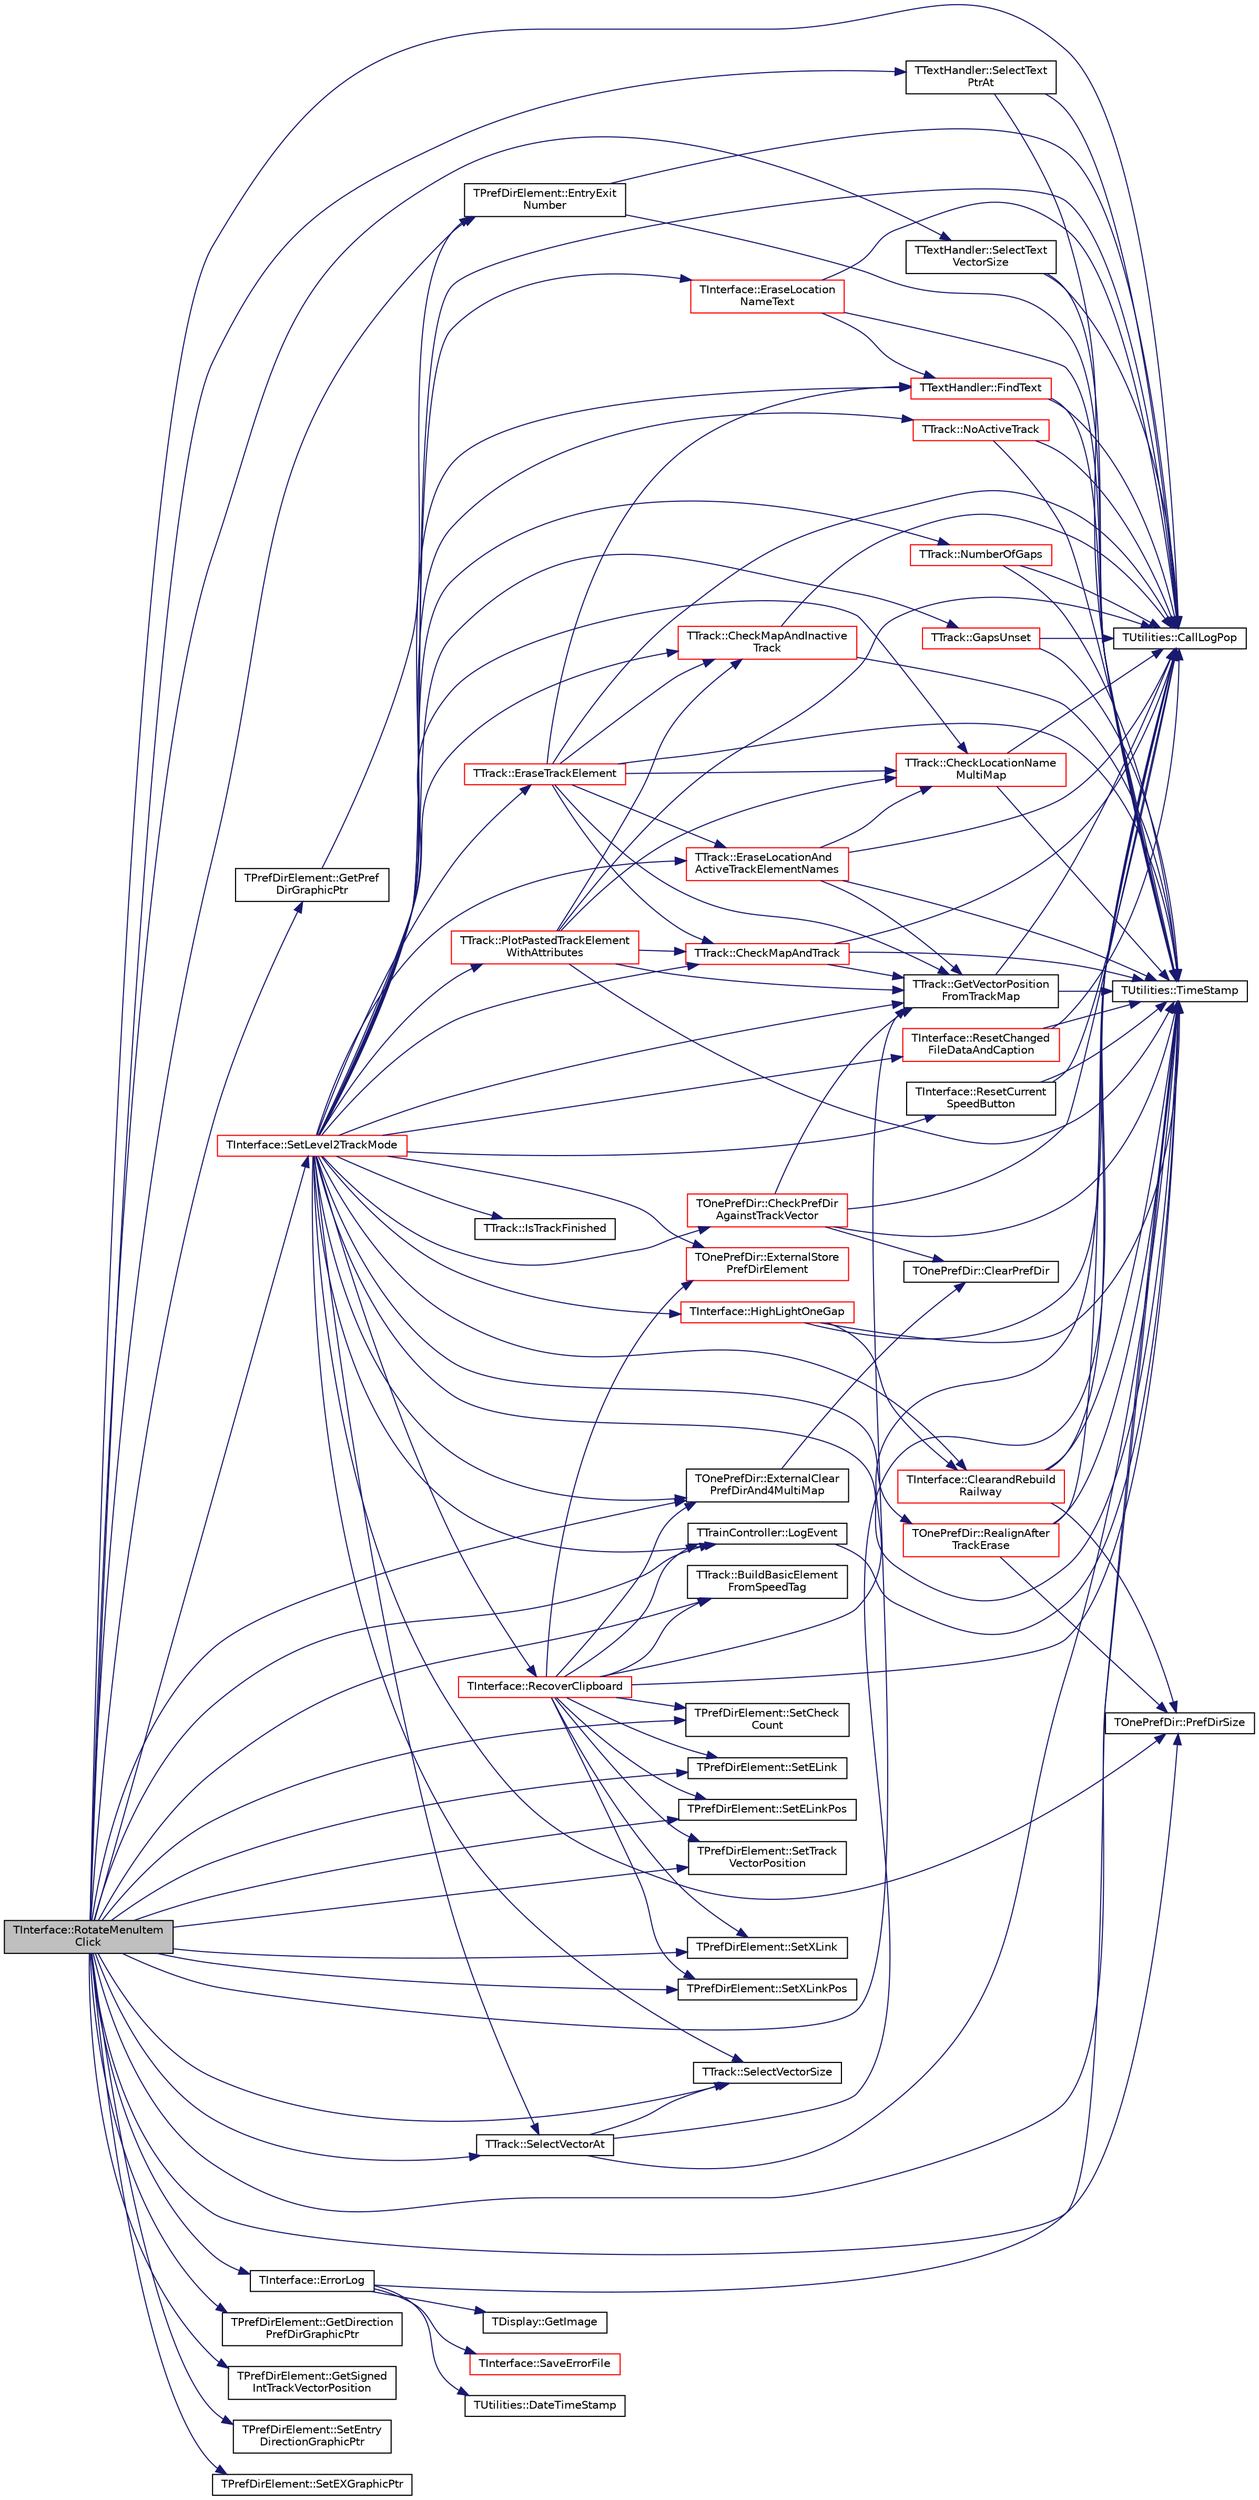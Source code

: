 digraph "TInterface::RotateMenuItemClick"
{
 // INTERACTIVE_SVG=YES
 // LATEX_PDF_SIZE
  edge [fontname="Helvetica",fontsize="10",labelfontname="Helvetica",labelfontsize="10"];
  node [fontname="Helvetica",fontsize="10",shape=record];
  rankdir="LR";
  Node1 [label="TInterface::RotateMenuItem\lClick",height=0.2,width=0.4,color="black", fillcolor="grey75", style="filled", fontcolor="black",tooltip=" "];
  Node1 -> Node2 [color="midnightblue",fontsize="10",style="solid",fontname="Helvetica"];
  Node2 [label="TTrack::BuildBasicElement\lFromSpeedTag",height=0.2,width=0.4,color="black", fillcolor="white", style="filled",URL="$class_t_track.html#af507e9106aa12a670d6b09bd575cbfc3",tooltip="Return a basic track element from the SpeedTag new at v2.2.0 - needed because Interface doesn't have ..."];
  Node1 -> Node3 [color="midnightblue",fontsize="10",style="solid",fontname="Helvetica"];
  Node3 [label="TUtilities::CallLogPop",height=0.2,width=0.4,color="black", fillcolor="white", style="filled",URL="$class_t_utilities.html#ae1eddca13cc3c492839e131f40ec21c0",tooltip="pops the last entry off the call stack, throws an error if called when empty"];
  Node1 -> Node4 [color="midnightblue",fontsize="10",style="solid",fontname="Helvetica"];
  Node4 [label="TPrefDirElement::EntryExit\lNumber",height=0.2,width=0.4,color="black", fillcolor="white", style="filled",URL="$class_t_pref_dir_element.html#ae8ee9f59578f80d23aebfdb9fff041d4",tooltip="determines and loads EXNumber (see above)"];
  Node4 -> Node3 [color="midnightblue",fontsize="10",style="solid",fontname="Helvetica"];
  Node4 -> Node5 [color="midnightblue",fontsize="10",style="solid",fontname="Helvetica"];
  Node5 [label="TUtilities::TimeStamp",height=0.2,width=0.4,color="black", fillcolor="white", style="filled",URL="$class_t_utilities.html#a34bd6bb5305bc29afdf424f6d35a921c",tooltip="creates a string of the form 'hh:mm:ss' for use in call & event logging"];
  Node1 -> Node6 [color="midnightblue",fontsize="10",style="solid",fontname="Helvetica"];
  Node6 [label="TInterface::ErrorLog",height=0.2,width=0.4,color="black", fillcolor="white", style="filled",URL="$class_t_interface.html#a4f3a25665e2266441217849f947a1adf",tooltip="The error logging routine, called when an error is detected."];
  Node6 -> Node7 [color="midnightblue",fontsize="10",style="solid",fontname="Helvetica"];
  Node7 [label="TUtilities::DateTimeStamp",height=0.2,width=0.4,color="black", fillcolor="white", style="filled",URL="$class_t_utilities.html#a9ca62e05ace8e6c4c33d377c26c48e55",tooltip="creates a string of the form 'dd/mm/yyyy hh:mm:ss' for use in call & event logging"];
  Node6 -> Node8 [color="midnightblue",fontsize="10",style="solid",fontname="Helvetica"];
  Node8 [label="TDisplay::GetImage",height=0.2,width=0.4,color="black", fillcolor="white", style="filled",URL="$class_t_display.html#a33f7067eea9e638bdc363bd0af70d7d5",tooltip="Return a pointer to the screen image."];
  Node6 -> Node9 [color="midnightblue",fontsize="10",style="solid",fontname="Helvetica"];
  Node9 [label="TInterface::SaveErrorFile",height=0.2,width=0.4,color="red", fillcolor="white", style="filled",URL="$class_t_interface.html#a0109f801142d4fa3becae22e23b84163",tooltip="Save the error log after an error has been thrown - no need for a caller."];
  Node6 -> Node5 [color="midnightblue",fontsize="10",style="solid",fontname="Helvetica"];
  Node1 -> Node39 [color="midnightblue",fontsize="10",style="solid",fontname="Helvetica"];
  Node39 [label="TOnePrefDir::ExternalClear\lPrefDirAnd4MultiMap",height=0.2,width=0.4,color="black", fillcolor="white", style="filled",URL="$class_t_one_pref_dir.html#abc09de3c32460a73d3de12625329210d",tooltip="Empty the existing preferred direction vector & map - for use by other classes."];
  Node39 -> Node40 [color="midnightblue",fontsize="10",style="solid",fontname="Helvetica"];
  Node40 [label="TOnePrefDir::ClearPrefDir",height=0.2,width=0.4,color="black", fillcolor="white", style="filled",URL="$class_t_one_pref_dir.html#ad2e6adb7b634b17cab9cd03610a0f8e3",tooltip="Empty the existing vectors & map."];
  Node1 -> Node41 [color="midnightblue",fontsize="10",style="solid",fontname="Helvetica"];
  Node41 [label="TPrefDirElement::GetDirection\lPrefDirGraphicPtr",height=0.2,width=0.4,color="black", fillcolor="white", style="filled",URL="$class_t_pref_dir_element.html#a13526cb4ee94a708a7bfef517abaa605",tooltip="picks up the EntryDirectionGraphicPtr for preferred directions"];
  Node1 -> Node42 [color="midnightblue",fontsize="10",style="solid",fontname="Helvetica"];
  Node42 [label="TPrefDirElement::GetPref\lDirGraphicPtr",height=0.2,width=0.4,color="black", fillcolor="white", style="filled",URL="$class_t_pref_dir_element.html#a10b4ff375e779de7cc2a16344959bb31",tooltip="picks up the EXGraphicPtr for preferred directions"];
  Node42 -> Node4 [color="midnightblue",fontsize="10",style="solid",fontname="Helvetica"];
  Node1 -> Node43 [color="midnightblue",fontsize="10",style="solid",fontname="Helvetica"];
  Node43 [label="TPrefDirElement::GetSigned\lIntTrackVectorPosition",height=0.2,width=0.4,color="black", fillcolor="white", style="filled",URL="$class_t_pref_dir_element.html#a69817a345be27fcdb63440c52d6325f3",tooltip="Returns signed integer value of TrackVectorPosition (used in flip, mirror etc for pref dirs) added at..."];
  Node1 -> Node44 [color="midnightblue",fontsize="10",style="solid",fontname="Helvetica"];
  Node44 [label="TTrack::GetVectorPosition\lFromTrackMap",height=0.2,width=0.4,color="black", fillcolor="white", style="filled",URL="$class_t_track.html#aa0812972d1ae27198c5fbca8aa7b6134",tooltip="Returns the track vector position corresponding to the Hloc & VLoc positions, FoundFlag indicates whe..."];
  Node44 -> Node3 [color="midnightblue",fontsize="10",style="solid",fontname="Helvetica"];
  Node44 -> Node5 [color="midnightblue",fontsize="10",style="solid",fontname="Helvetica"];
  Node1 -> Node45 [color="midnightblue",fontsize="10",style="solid",fontname="Helvetica"];
  Node45 [label="TTrainController::LogEvent",height=0.2,width=0.4,color="black", fillcolor="white", style="filled",URL="$class_t_train_controller.html#ac88477499edd24550fae9b90b5561ed1",tooltip="store Str to the event log - moved from TUtilities for v0.6 so can record the tt clock value"];
  Node45 -> Node5 [color="midnightblue",fontsize="10",style="solid",fontname="Helvetica"];
  Node1 -> Node46 [color="midnightblue",fontsize="10",style="solid",fontname="Helvetica"];
  Node46 [label="TOnePrefDir::PrefDirSize",height=0.2,width=0.4,color="black", fillcolor="white", style="filled",URL="$class_t_one_pref_dir.html#a29d013bf730e23d27fdb2c390e3a14da",tooltip="Return the vector size."];
  Node1 -> Node47 [color="midnightblue",fontsize="10",style="solid",fontname="Helvetica"];
  Node47 [label="TTextHandler::SelectText\lPtrAt",height=0.2,width=0.4,color="black", fillcolor="white", style="filled",URL="$class_t_text_handler.html#a7fa848c67afecfa5fd33d7fee4ab805b",tooltip="return the text item at position 'At' in SelectTextVector (carries out range checking)"];
  Node47 -> Node3 [color="midnightblue",fontsize="10",style="solid",fontname="Helvetica"];
  Node47 -> Node5 [color="midnightblue",fontsize="10",style="solid",fontname="Helvetica"];
  Node1 -> Node48 [color="midnightblue",fontsize="10",style="solid",fontname="Helvetica"];
  Node48 [label="TTextHandler::SelectText\lVectorSize",height=0.2,width=0.4,color="black", fillcolor="white", style="filled",URL="$class_t_text_handler.html#a48c65d591fcb76f0a8e86c7f734849b2",tooltip="return the number of items in SelectTextVector"];
  Node48 -> Node3 [color="midnightblue",fontsize="10",style="solid",fontname="Helvetica"];
  Node48 -> Node5 [color="midnightblue",fontsize="10",style="solid",fontname="Helvetica"];
  Node1 -> Node49 [color="midnightblue",fontsize="10",style="solid",fontname="Helvetica"];
  Node49 [label="TTrack::SelectVectorAt",height=0.2,width=0.4,color="black", fillcolor="white", style="filled",URL="$class_t_track.html#a9cddc7b9d02254d44e242ff14758d660",tooltip="A range-checked version of SelectVector.at(At)"];
  Node49 -> Node3 [color="midnightblue",fontsize="10",style="solid",fontname="Helvetica"];
  Node49 -> Node50 [color="midnightblue",fontsize="10",style="solid",fontname="Helvetica"];
  Node50 [label="TTrack::SelectVectorSize",height=0.2,width=0.4,color="black", fillcolor="white", style="filled",URL="$class_t_track.html#a3cae8cc2dc72d74cf0d24dbc4148c591",tooltip="Return the number of selected active and inactive track elements (via menu items 'Edit' and 'Select')"];
  Node49 -> Node5 [color="midnightblue",fontsize="10",style="solid",fontname="Helvetica"];
  Node1 -> Node50 [color="midnightblue",fontsize="10",style="solid",fontname="Helvetica"];
  Node1 -> Node51 [color="midnightblue",fontsize="10",style="solid",fontname="Helvetica"];
  Node51 [label="TPrefDirElement::SetCheck\lCount",height=0.2,width=0.4,color="black", fillcolor="white", style="filled",URL="$class_t_pref_dir_element.html#afcbfdc783f474b0af225bb62813b14ff",tooltip=" "];
  Node1 -> Node52 [color="midnightblue",fontsize="10",style="solid",fontname="Helvetica"];
  Node52 [label="TPrefDirElement::SetELink",height=0.2,width=0.4,color="black", fillcolor="white", style="filled",URL="$class_t_pref_dir_element.html#ae60a5ad2d608659523ba6d4238e620ab",tooltip="Used in pasting pref dirs."];
  Node1 -> Node53 [color="midnightblue",fontsize="10",style="solid",fontname="Helvetica"];
  Node53 [label="TPrefDirElement::SetELinkPos",height=0.2,width=0.4,color="black", fillcolor="white", style="filled",URL="$class_t_pref_dir_element.html#ab12b488d800f186b4de5c0808db5a966",tooltip="Used in pasting pref dirs."];
  Node1 -> Node54 [color="midnightblue",fontsize="10",style="solid",fontname="Helvetica"];
  Node54 [label="TPrefDirElement::SetEntry\lDirectionGraphicPtr",height=0.2,width=0.4,color="black", fillcolor="white", style="filled",URL="$class_t_pref_dir_element.html#a42579610af1aab27ed738b14ab8d67e6",tooltip="Used in pasting pref dirs."];
  Node1 -> Node55 [color="midnightblue",fontsize="10",style="solid",fontname="Helvetica"];
  Node55 [label="TPrefDirElement::SetEXGraphicPtr",height=0.2,width=0.4,color="black", fillcolor="white", style="filled",URL="$class_t_pref_dir_element.html#a9b5ac544ec67825609720656350576ba",tooltip="Used in pasting pref dirs."];
  Node1 -> Node56 [color="midnightblue",fontsize="10",style="solid",fontname="Helvetica"];
  Node56 [label="TInterface::SetLevel2TrackMode",height=0.2,width=0.4,color="red", fillcolor="white", style="filled",URL="$class_t_interface.html#a19ee788122a66d7e97873159bf2e4e4b",tooltip="Sets the Level2TrackMode user mode, using the Level2TrackMode variable to determine the mode."];
  Node56 -> Node3 [color="midnightblue",fontsize="10",style="solid",fontname="Helvetica"];
  Node56 -> Node57 [color="midnightblue",fontsize="10",style="solid",fontname="Helvetica"];
  Node57 [label="TTrack::CheckLocationName\lMultiMap",height=0.2,width=0.4,color="red", fillcolor="white", style="filled",URL="$class_t_track.html#aaf3f48b8df9877499aaf4c05f804426c",tooltip="Validity test."];
  Node57 -> Node3 [color="midnightblue",fontsize="10",style="solid",fontname="Helvetica"];
  Node57 -> Node5 [color="midnightblue",fontsize="10",style="solid",fontname="Helvetica"];
  Node56 -> Node60 [color="midnightblue",fontsize="10",style="solid",fontname="Helvetica"];
  Node60 [label="TTrack::CheckMapAndInactive\lTrack",height=0.2,width=0.4,color="red", fillcolor="white", style="filled",URL="$class_t_track.html#a6fa2d4f2c6c94e2c6b4f7218f5356108",tooltip="Validity test."];
  Node60 -> Node3 [color="midnightblue",fontsize="10",style="solid",fontname="Helvetica"];
  Node60 -> Node5 [color="midnightblue",fontsize="10",style="solid",fontname="Helvetica"];
  Node56 -> Node61 [color="midnightblue",fontsize="10",style="solid",fontname="Helvetica"];
  Node61 [label="TTrack::CheckMapAndTrack",height=0.2,width=0.4,color="red", fillcolor="white", style="filled",URL="$class_t_track.html#a4045fe3f4a71f30a137a7e4581d39231",tooltip="Validity test."];
  Node61 -> Node3 [color="midnightblue",fontsize="10",style="solid",fontname="Helvetica"];
  Node61 -> Node44 [color="midnightblue",fontsize="10",style="solid",fontname="Helvetica"];
  Node61 -> Node5 [color="midnightblue",fontsize="10",style="solid",fontname="Helvetica"];
  Node56 -> Node62 [color="midnightblue",fontsize="10",style="solid",fontname="Helvetica"];
  Node62 [label="TOnePrefDir::CheckPrefDir\lAgainstTrackVector",height=0.2,width=0.4,color="red", fillcolor="white", style="filled",URL="$class_t_one_pref_dir.html#ab79dc3f93a471d2182ce625fcac1ff2d",tooltip="Check loaded PrefDir against loaded track, and if discrepancies found give message & clear EveryPrefD..."];
  Node62 -> Node3 [color="midnightblue",fontsize="10",style="solid",fontname="Helvetica"];
  Node62 -> Node40 [color="midnightblue",fontsize="10",style="solid",fontname="Helvetica"];
  Node62 -> Node44 [color="midnightblue",fontsize="10",style="solid",fontname="Helvetica"];
  Node62 -> Node5 [color="midnightblue",fontsize="10",style="solid",fontname="Helvetica"];
  Node56 -> Node65 [color="midnightblue",fontsize="10",style="solid",fontname="Helvetica"];
  Node65 [label="TInterface::ClearandRebuild\lRailway",height=0.2,width=0.4,color="red", fillcolor="white", style="filled",URL="$class_t_interface.html#aaa05ac95703a25e1fb4863779854967c",tooltip="< Sets the information panel message for zoom-out or paused modes"];
  Node65 -> Node3 [color="midnightblue",fontsize="10",style="solid",fontname="Helvetica"];
  Node65 -> Node46 [color="midnightblue",fontsize="10",style="solid",fontname="Helvetica"];
  Node65 -> Node5 [color="midnightblue",fontsize="10",style="solid",fontname="Helvetica"];
  Node56 -> Node120 [color="midnightblue",fontsize="10",style="solid",fontname="Helvetica"];
  Node120 [label="TTrack::EraseLocationAnd\lActiveTrackElementNames",height=0.2,width=0.4,color="red", fillcolor="white", style="filled",URL="$class_t_track.html#a13a1cc9770c8729d04ad4c0130f91634",tooltip="Examines LocationNameMultiMap and if the LocationName is found all elements at that H & V (in both ac..."];
  Node120 -> Node3 [color="midnightblue",fontsize="10",style="solid",fontname="Helvetica"];
  Node120 -> Node57 [color="midnightblue",fontsize="10",style="solid",fontname="Helvetica"];
  Node120 -> Node44 [color="midnightblue",fontsize="10",style="solid",fontname="Helvetica"];
  Node120 -> Node5 [color="midnightblue",fontsize="10",style="solid",fontname="Helvetica"];
  Node56 -> Node123 [color="midnightblue",fontsize="10",style="solid",fontname="Helvetica"];
  Node123 [label="TInterface::EraseLocation\lNameText",height=0.2,width=0.4,color="red", fillcolor="white", style="filled",URL="$class_t_interface.html#a2bb21fd8e1e90095cf68d63a57e938ec",tooltip="Erase a location name (providing it exists in LocationNameMultiMap) from TextVector,..."];
  Node123 -> Node3 [color="midnightblue",fontsize="10",style="solid",fontname="Helvetica"];
  Node123 -> Node124 [color="midnightblue",fontsize="10",style="solid",fontname="Helvetica"];
  Node124 [label="TTextHandler::FindText",height=0.2,width=0.4,color="red", fillcolor="white", style="filled",URL="$class_t_text_handler.html#a0fb5dca23fd07e642c611381b6344746",tooltip="look in TextVector for text item 'Name', and if found return true and return its position in &HPos an..."];
  Node124 -> Node3 [color="midnightblue",fontsize="10",style="solid",fontname="Helvetica"];
  Node124 -> Node5 [color="midnightblue",fontsize="10",style="solid",fontname="Helvetica"];
  Node123 -> Node5 [color="midnightblue",fontsize="10",style="solid",fontname="Helvetica"];
  Node56 -> Node127 [color="midnightblue",fontsize="10",style="solid",fontname="Helvetica"];
  Node127 [label="TTrack::EraseTrackElement",height=0.2,width=0.4,color="red", fillcolor="white", style="filled",URL="$class_t_track.html#aa7b58c83ca1743ad3e4607ac0af9c71c",tooltip="Erases all active and inactive track elements at HLocInput & VLocInput from the vectors,..."];
  Node127 -> Node3 [color="midnightblue",fontsize="10",style="solid",fontname="Helvetica"];
  Node127 -> Node57 [color="midnightblue",fontsize="10",style="solid",fontname="Helvetica"];
  Node127 -> Node60 [color="midnightblue",fontsize="10",style="solid",fontname="Helvetica"];
  Node127 -> Node61 [color="midnightblue",fontsize="10",style="solid",fontname="Helvetica"];
  Node127 -> Node120 [color="midnightblue",fontsize="10",style="solid",fontname="Helvetica"];
  Node127 -> Node124 [color="midnightblue",fontsize="10",style="solid",fontname="Helvetica"];
  Node127 -> Node44 [color="midnightblue",fontsize="10",style="solid",fontname="Helvetica"];
  Node127 -> Node5 [color="midnightblue",fontsize="10",style="solid",fontname="Helvetica"];
  Node56 -> Node39 [color="midnightblue",fontsize="10",style="solid",fontname="Helvetica"];
  Node56 -> Node133 [color="midnightblue",fontsize="10",style="solid",fontname="Helvetica"];
  Node133 [label="TOnePrefDir::ExternalStore\lPrefDirElement",height=0.2,width=0.4,color="red", fillcolor="white", style="filled",URL="$class_t_one_pref_dir.html#a5e8d14c19c70cafe968e7481b116a714",tooltip="Store a single pref dir element in the vector & map - used by other classes."];
  Node56 -> Node124 [color="midnightblue",fontsize="10",style="solid",fontname="Helvetica"];
  Node56 -> Node137 [color="midnightblue",fontsize="10",style="solid",fontname="Helvetica"];
  Node137 [label="TTrack::GapsUnset",height=0.2,width=0.4,color="red", fillcolor="white", style="filled",URL="$class_t_track.html#a794daa0471b473e28ff24c87a92112dc",tooltip="True if there are gaps in the railway and any are unset."];
  Node137 -> Node3 [color="midnightblue",fontsize="10",style="solid",fontname="Helvetica"];
  Node137 -> Node5 [color="midnightblue",fontsize="10",style="solid",fontname="Helvetica"];
  Node56 -> Node44 [color="midnightblue",fontsize="10",style="solid",fontname="Helvetica"];
  Node56 -> Node138 [color="midnightblue",fontsize="10",style="solid",fontname="Helvetica"];
  Node138 [label="TInterface::HighLightOneGap",height=0.2,width=0.4,color="red", fillcolor="white", style="filled",URL="$class_t_interface.html#a44bce128da0e5ae552031e39552d0c39",tooltip="Called during gap setting to mark a gap with a red ellipse and ask user to select the corresponding g..."];
  Node138 -> Node3 [color="midnightblue",fontsize="10",style="solid",fontname="Helvetica"];
  Node138 -> Node65 [color="midnightblue",fontsize="10",style="solid",fontname="Helvetica"];
  Node138 -> Node5 [color="midnightblue",fontsize="10",style="solid",fontname="Helvetica"];
  Node56 -> Node142 [color="midnightblue",fontsize="10",style="solid",fontname="Helvetica"];
  Node142 [label="TTrack::IsTrackFinished",height=0.2,width=0.4,color="black", fillcolor="white", style="filled",URL="$class_t_track.html#aa8386109483977bfaa97909747358149",tooltip="Indicates whether or not the track has been successfully linked together."];
  Node56 -> Node45 [color="midnightblue",fontsize="10",style="solid",fontname="Helvetica"];
  Node56 -> Node143 [color="midnightblue",fontsize="10",style="solid",fontname="Helvetica"];
  Node143 [label="TTrack::NoActiveTrack",height=0.2,width=0.4,color="red", fillcolor="white", style="filled",URL="$class_t_track.html#a2eaa84532799b76a0b42cf6e2611224d",tooltip="True if there is no active track in the railway."];
  Node143 -> Node3 [color="midnightblue",fontsize="10",style="solid",fontname="Helvetica"];
  Node143 -> Node5 [color="midnightblue",fontsize="10",style="solid",fontname="Helvetica"];
  Node56 -> Node144 [color="midnightblue",fontsize="10",style="solid",fontname="Helvetica"];
  Node144 [label="TTrack::NumberOfGaps",height=0.2,width=0.4,color="red", fillcolor="white", style="filled",URL="$class_t_track.html#a72c171ba53777dc2f5fab90877f9bc45",tooltip="Returns the number of gaps in the railway."];
  Node144 -> Node3 [color="midnightblue",fontsize="10",style="solid",fontname="Helvetica"];
  Node144 -> Node5 [color="midnightblue",fontsize="10",style="solid",fontname="Helvetica"];
  Node56 -> Node145 [color="midnightblue",fontsize="10",style="solid",fontname="Helvetica"];
  Node145 [label="TTrack::PlotPastedTrackElement\lWithAttributes",height=0.2,width=0.4,color="red", fillcolor="white", style="filled",URL="$class_t_track.html#a9f93210292bf2423e0ac0d738adafe9e",tooltip="new at v2.2.0 - as PlotAndAddTrackElement but keeping speed & length attributes (for pasting) and als..."];
  Node145 -> Node3 [color="midnightblue",fontsize="10",style="solid",fontname="Helvetica"];
  Node145 -> Node57 [color="midnightblue",fontsize="10",style="solid",fontname="Helvetica"];
  Node145 -> Node60 [color="midnightblue",fontsize="10",style="solid",fontname="Helvetica"];
  Node145 -> Node61 [color="midnightblue",fontsize="10",style="solid",fontname="Helvetica"];
  Node145 -> Node44 [color="midnightblue",fontsize="10",style="solid",fontname="Helvetica"];
  Node145 -> Node5 [color="midnightblue",fontsize="10",style="solid",fontname="Helvetica"];
  Node56 -> Node46 [color="midnightblue",fontsize="10",style="solid",fontname="Helvetica"];
  Node56 -> Node162 [color="midnightblue",fontsize="10",style="solid",fontname="Helvetica"];
  Node162 [label="TOnePrefDir::RealignAfter\lTrackErase",height=0.2,width=0.4,color="red", fillcolor="white", style="filled",URL="$class_t_one_pref_dir.html#ab5bb3791670fd04645faf4ab1f2a5781",tooltip="After a track element is erased the preferred direction elements are likely to be affected...."];
  Node162 -> Node3 [color="midnightblue",fontsize="10",style="solid",fontname="Helvetica"];
  Node162 -> Node46 [color="midnightblue",fontsize="10",style="solid",fontname="Helvetica"];
  Node162 -> Node5 [color="midnightblue",fontsize="10",style="solid",fontname="Helvetica"];
  Node56 -> Node167 [color="midnightblue",fontsize="10",style="solid",fontname="Helvetica"];
  Node167 [label="TInterface::RecoverClipboard",height=0.2,width=0.4,color="red", fillcolor="white", style="filled",URL="$class_t_interface.html#ad815543d7314bbf5499e246b12983a3c",tooltip="Recovers clipboard as track and text vectors."];
  Node167 -> Node2 [color="midnightblue",fontsize="10",style="solid",fontname="Helvetica"];
  Node167 -> Node3 [color="midnightblue",fontsize="10",style="solid",fontname="Helvetica"];
  Node167 -> Node39 [color="midnightblue",fontsize="10",style="solid",fontname="Helvetica"];
  Node167 -> Node133 [color="midnightblue",fontsize="10",style="solid",fontname="Helvetica"];
  Node167 -> Node45 [color="midnightblue",fontsize="10",style="solid",fontname="Helvetica"];
  Node167 -> Node51 [color="midnightblue",fontsize="10",style="solid",fontname="Helvetica"];
  Node167 -> Node52 [color="midnightblue",fontsize="10",style="solid",fontname="Helvetica"];
  Node167 -> Node53 [color="midnightblue",fontsize="10",style="solid",fontname="Helvetica"];
  Node167 -> Node171 [color="midnightblue",fontsize="10",style="solid",fontname="Helvetica"];
  Node171 [label="TPrefDirElement::SetTrack\lVectorPosition",height=0.2,width=0.4,color="black", fillcolor="white", style="filled",URL="$class_t_pref_dir_element.html#a5a16be326c5335d429b98c5e5767fd74",tooltip="Used in pasting pref dirs."];
  Node167 -> Node172 [color="midnightblue",fontsize="10",style="solid",fontname="Helvetica"];
  Node172 [label="TPrefDirElement::SetXLink",height=0.2,width=0.4,color="black", fillcolor="white", style="filled",URL="$class_t_pref_dir_element.html#a579e7a238caee09162ea809d9f349113",tooltip="Used in pasting pref dirs."];
  Node167 -> Node173 [color="midnightblue",fontsize="10",style="solid",fontname="Helvetica"];
  Node173 [label="TPrefDirElement::SetXLinkPos",height=0.2,width=0.4,color="black", fillcolor="white", style="filled",URL="$class_t_pref_dir_element.html#a2d025cec62751649b22787cac4a201f1",tooltip="Used in pasting pref dirs."];
  Node167 -> Node5 [color="midnightblue",fontsize="10",style="solid",fontname="Helvetica"];
  Node56 -> Node174 [color="midnightblue",fontsize="10",style="solid",fontname="Helvetica"];
  Node174 [label="TInterface::ResetChanged\lFileDataAndCaption",height=0.2,width=0.4,color="red", fillcolor="white", style="filled",URL="$class_t_interface.html#a397ecca8b2fb1f85b265938a4e565de4",tooltip="Called whenever the railway is changed to deal with title displays (loaded railway and timetable) and..."];
  Node174 -> Node3 [color="midnightblue",fontsize="10",style="solid",fontname="Helvetica"];
  Node174 -> Node5 [color="midnightblue",fontsize="10",style="solid",fontname="Helvetica"];
  Node56 -> Node181 [color="midnightblue",fontsize="10",style="solid",fontname="Helvetica"];
  Node181 [label="TInterface::ResetCurrent\lSpeedButton",height=0.2,width=0.4,color="black", fillcolor="white", style="filled",URL="$class_t_interface.html#ad91195c1ea742572c4579ea38fbd4eb3",tooltip="Resets the CurrentSpeedButton variable to zero and the 'Down' property to false."];
  Node181 -> Node3 [color="midnightblue",fontsize="10",style="solid",fontname="Helvetica"];
  Node181 -> Node5 [color="midnightblue",fontsize="10",style="solid",fontname="Helvetica"];
  Node56 -> Node49 [color="midnightblue",fontsize="10",style="solid",fontname="Helvetica"];
  Node56 -> Node50 [color="midnightblue",fontsize="10",style="solid",fontname="Helvetica"];
  Node56 -> Node5 [color="midnightblue",fontsize="10",style="solid",fontname="Helvetica"];
  Node1 -> Node171 [color="midnightblue",fontsize="10",style="solid",fontname="Helvetica"];
  Node1 -> Node172 [color="midnightblue",fontsize="10",style="solid",fontname="Helvetica"];
  Node1 -> Node173 [color="midnightblue",fontsize="10",style="solid",fontname="Helvetica"];
  Node1 -> Node5 [color="midnightblue",fontsize="10",style="solid",fontname="Helvetica"];
}

